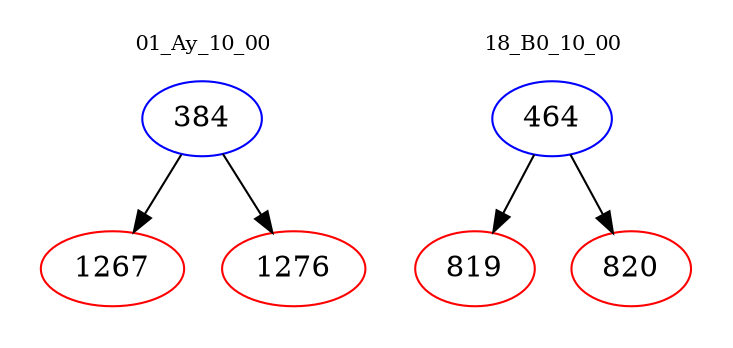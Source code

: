 digraph{
subgraph cluster_0 {
color = white
label = "01_Ay_10_00";
fontsize=10;
T0_384 [label="384", color="blue"]
T0_384 -> T0_1267 [color="black"]
T0_1267 [label="1267", color="red"]
T0_384 -> T0_1276 [color="black"]
T0_1276 [label="1276", color="red"]
}
subgraph cluster_1 {
color = white
label = "18_B0_10_00";
fontsize=10;
T1_464 [label="464", color="blue"]
T1_464 -> T1_819 [color="black"]
T1_819 [label="819", color="red"]
T1_464 -> T1_820 [color="black"]
T1_820 [label="820", color="red"]
}
}
